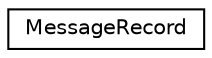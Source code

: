 digraph "Graphical Class Hierarchy"
{
  edge [fontname="Helvetica",fontsize="10",labelfontname="Helvetica",labelfontsize="10"];
  node [fontname="Helvetica",fontsize="10",shape=record];
  rankdir="LR";
  Node0 [label="MessageRecord",height=0.2,width=0.4,color="black", fillcolor="white", style="filled",URL="$struct_message_record.html",tooltip="Single message record. "];
}
